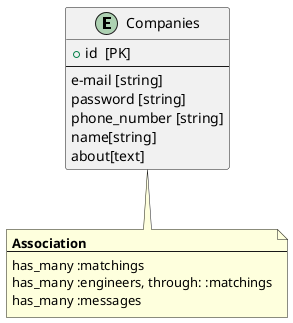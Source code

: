 @startuml company

entity "Companies" as company {
  +id  [PK]
  --
  e-mail [string]
  password [string]
  phone_number [string]
  name[string]
  about[text]
}

note bottom
  **Association**
  --
  has_many :matchings
  has_many :engineers, through: :matchings
  has_many :messages
end note

@enduml